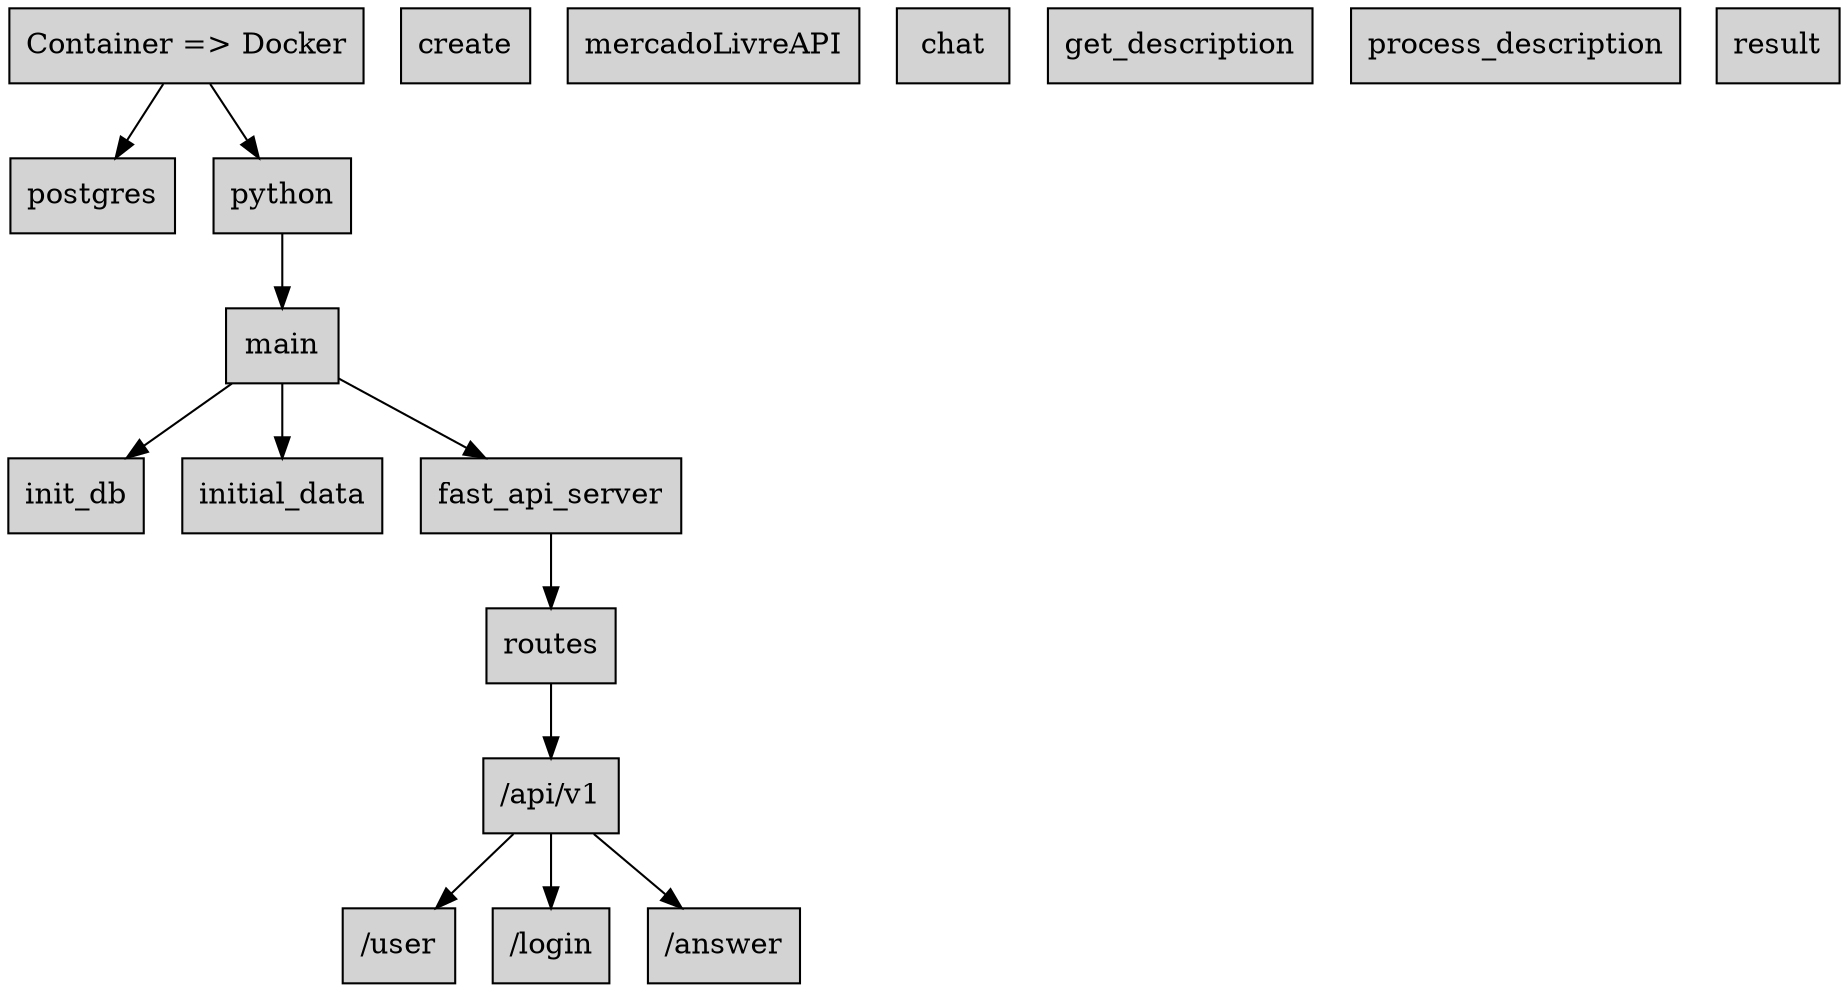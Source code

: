 digraph api_map {
    node[shape=box, style=filled];

    container[label="Container => Docker"]
    
    postgres
    python

    main
    init_db
    initial_data
    fast_api_server
    routes[label="routes"]
    
    api_v1[label="/api/v1"]

    user[label="/user"];

    login[label="/login"];

    answer[label="/answer"]
    
    create
    mercadoLivreAPI
    chat
    get_description
    process_description
    result

    container -> postgres
    container -> python

    python -> main
    
    main -> init_db 
    main -> initial_data
    main -> fast_api_server
    
    fast_api_server -> routes
    
    routes -> api_v1
    
    api_v1 -> user
    api_v1 -> login
    api_v1 -> answer
}

